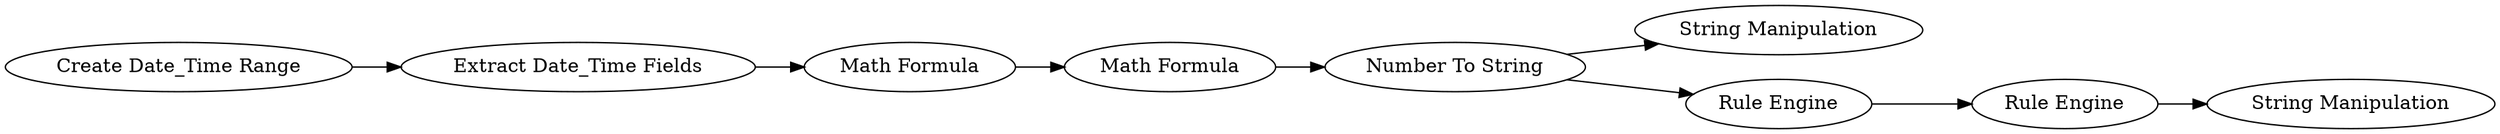 digraph {
	11 -> 10
	7 -> 8
	6 -> 1639
	1636 -> 1638
	11 -> 1636
	1638 -> 1637
	1639 -> 7
	8 -> 11
	1637 [label="String Manipulation"]
	1636 [label="Rule Engine"]
	1639 [label="Extract Date_Time Fields"]
	7 [label="Math Formula"]
	1638 [label="Rule Engine"]
	11 [label="Number To String"]
	8 [label="Math Formula"]
	6 [label="Create Date_Time Range"]
	10 [label="String Manipulation"]
	rankdir=LR
}
